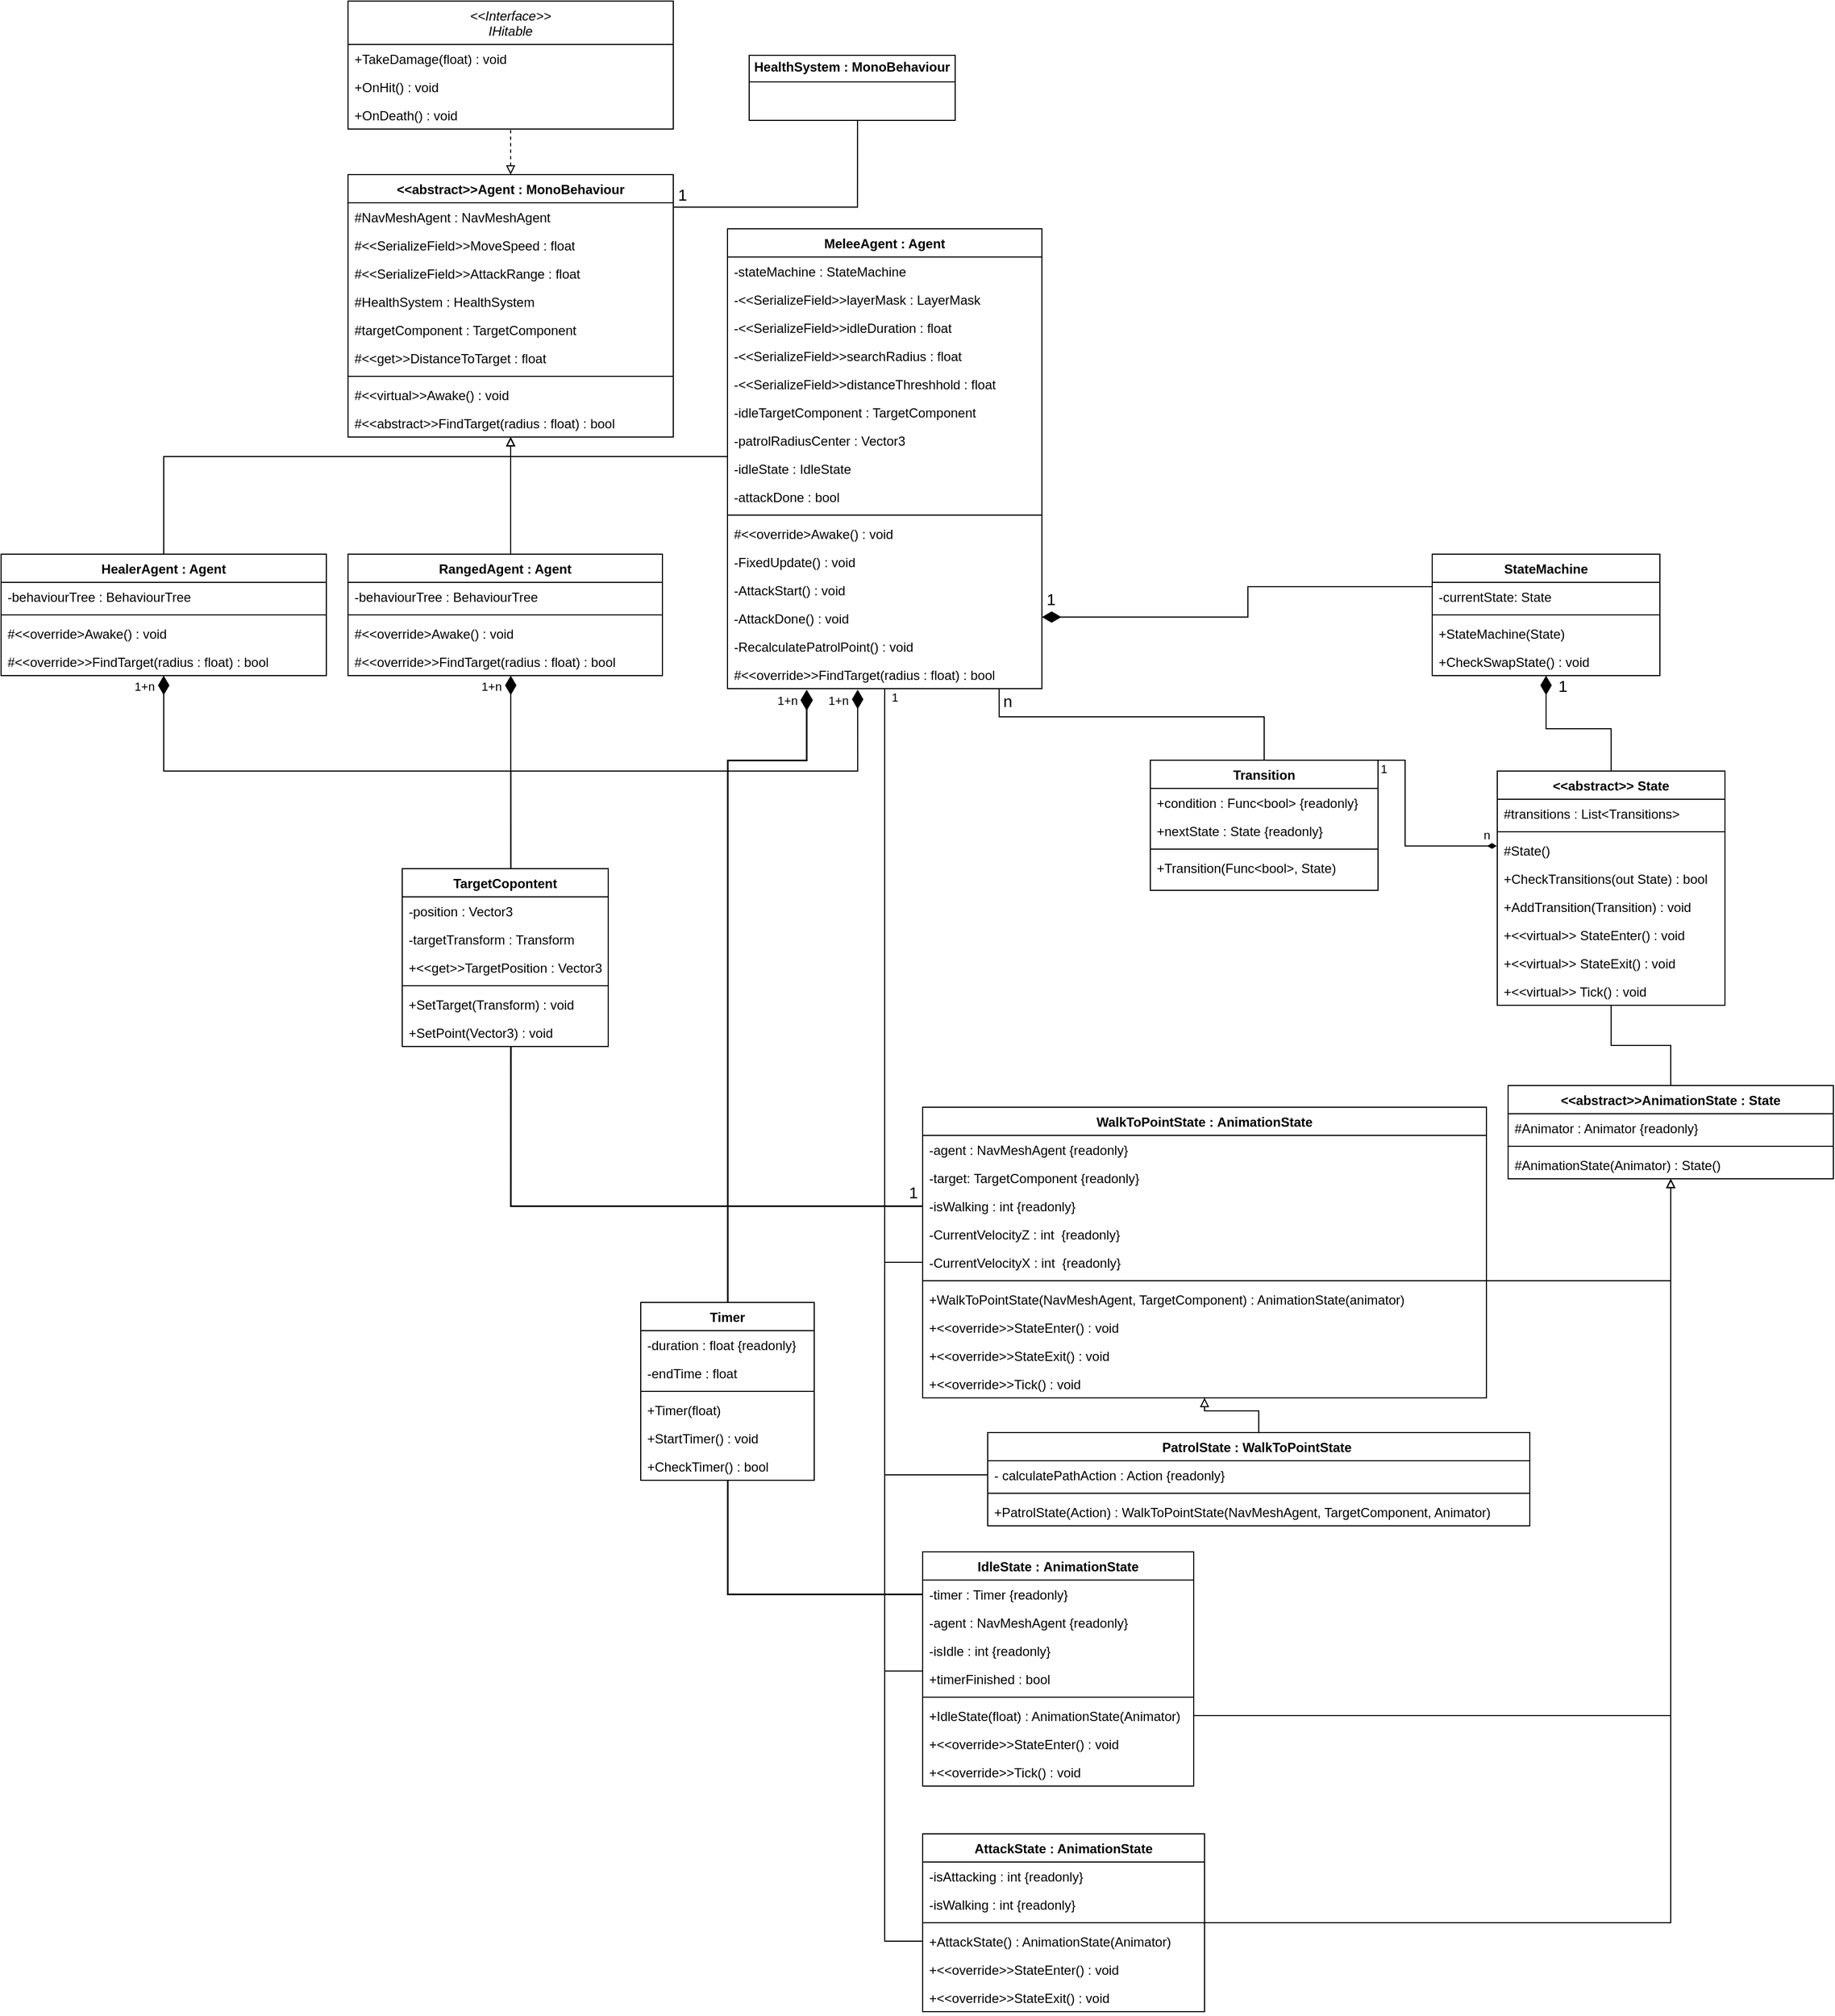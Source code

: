 <mxfile version="24.2.3" type="github" pages="2">
  <diagram id="C5RBs43oDa-KdzZeNtuy" name="Page-1">
    <mxGraphModel dx="6283" dy="3893" grid="1" gridSize="10" guides="0" tooltips="1" connect="1" arrows="1" fold="1" page="1" pageScale="1" pageWidth="1200" pageHeight="1920" math="0" shadow="0">
      <root>
        <mxCell id="WIyWlLk6GJQsqaUBKTNV-0" />
        <mxCell id="WIyWlLk6GJQsqaUBKTNV-1" parent="WIyWlLk6GJQsqaUBKTNV-0" />
        <mxCell id="aD3f-Jcy7RtxIdjqAQ22-7" style="edgeStyle=orthogonalEdgeStyle;rounded=0;orthogonalLoop=1;jettySize=auto;html=1;endArrow=none;endFill=0;startArrow=diamondThin;startFill=1;startSize=15;" parent="WIyWlLk6GJQsqaUBKTNV-1" source="zkfFHV4jXpPFQw0GAbJ--0" target="nv7v8cnY7DXO3_KCMY_F-9" edge="1">
          <mxGeometry relative="1" as="geometry">
            <mxPoint x="340" y="120" as="targetPoint" />
            <mxPoint x="290" y="120" as="sourcePoint" />
            <Array as="points">
              <mxPoint x="480" y="68" />
              <mxPoint x="480" y="40" />
            </Array>
          </mxGeometry>
        </mxCell>
        <mxCell id="U1IpD2basjYQojQ-zkfO-4" value="1" style="edgeLabel;html=1;align=center;verticalAlign=middle;resizable=0;points=[];fontSize=15;" parent="aD3f-Jcy7RtxIdjqAQ22-7" vertex="1" connectable="0">
          <mxGeometry x="-1" y="2" relative="1" as="geometry">
            <mxPoint x="8" y="-15" as="offset" />
          </mxGeometry>
        </mxCell>
        <mxCell id="nglCQ7pN1wSVCAlXo6dj-22" style="edgeStyle=orthogonalEdgeStyle;rounded=0;orthogonalLoop=1;jettySize=auto;html=1;exitX=0;exitY=0.684;exitDx=0;exitDy=0;endArrow=block;endFill=0;exitPerimeter=0;" parent="WIyWlLk6GJQsqaUBKTNV-1" source="Z0lmrBtWY95Ja28gpnp1-11" target="nglCQ7pN1wSVCAlXo6dj-0" edge="1">
          <mxGeometry relative="1" as="geometry">
            <Array as="points">
              <mxPoint y="-60" />
              <mxPoint y="-80" />
              <mxPoint x="-200" y="-80" />
            </Array>
          </mxGeometry>
        </mxCell>
        <mxCell id="zkfFHV4jXpPFQw0GAbJ--0" value="MeleeAgent : Agent" style="swimlane;fontStyle=1;align=center;verticalAlign=top;childLayout=stackLayout;horizontal=1;startSize=26;horizontalStack=0;resizeParent=1;resizeLast=0;collapsible=1;marginBottom=0;rounded=0;shadow=0;strokeWidth=1;" parent="WIyWlLk6GJQsqaUBKTNV-1" vertex="1">
          <mxGeometry y="-290" width="290" height="424" as="geometry">
            <mxRectangle x="230" y="140" width="160" height="26" as="alternateBounds" />
          </mxGeometry>
        </mxCell>
        <mxCell id="zkfFHV4jXpPFQw0GAbJ--1" value="-stateMachine : StateMachine" style="text;align=left;verticalAlign=top;spacingLeft=4;spacingRight=4;overflow=hidden;rotatable=0;points=[[0,0.5],[1,0.5]];portConstraint=eastwest;" parent="zkfFHV4jXpPFQw0GAbJ--0" vertex="1">
          <mxGeometry y="26" width="290" height="26" as="geometry" />
        </mxCell>
        <mxCell id="Z0lmrBtWY95Ja28gpnp1-11" value="-&lt;&lt;SerializeField&gt;&gt;layerMask : LayerMask" style="text;align=left;verticalAlign=top;spacingLeft=4;spacingRight=4;overflow=hidden;rotatable=0;points=[[0,0.5],[1,0.5]];portConstraint=eastwest;" parent="zkfFHV4jXpPFQw0GAbJ--0" vertex="1">
          <mxGeometry y="52" width="290" height="26" as="geometry" />
        </mxCell>
        <mxCell id="Z0lmrBtWY95Ja28gpnp1-28" value="-&lt;&lt;SerializeField&gt;&gt;idleDuration : float" style="text;align=left;verticalAlign=top;spacingLeft=4;spacingRight=4;overflow=hidden;rotatable=0;points=[[0,0.5],[1,0.5]];portConstraint=eastwest;" parent="zkfFHV4jXpPFQw0GAbJ--0" vertex="1">
          <mxGeometry y="78" width="290" height="26" as="geometry" />
        </mxCell>
        <mxCell id="Z0lmrBtWY95Ja28gpnp1-29" value="-&lt;&lt;SerializeField&gt;&gt;searchRadius : float" style="text;align=left;verticalAlign=top;spacingLeft=4;spacingRight=4;overflow=hidden;rotatable=0;points=[[0,0.5],[1,0.5]];portConstraint=eastwest;" parent="zkfFHV4jXpPFQw0GAbJ--0" vertex="1">
          <mxGeometry y="104" width="290" height="26" as="geometry" />
        </mxCell>
        <mxCell id="Z0lmrBtWY95Ja28gpnp1-30" value="-&lt;&lt;SerializeField&gt;&gt;distanceThreshhold : float" style="text;align=left;verticalAlign=top;spacingLeft=4;spacingRight=4;overflow=hidden;rotatable=0;points=[[0,0.5],[1,0.5]];portConstraint=eastwest;" parent="zkfFHV4jXpPFQw0GAbJ--0" vertex="1">
          <mxGeometry y="130" width="290" height="26" as="geometry" />
        </mxCell>
        <mxCell id="Z0lmrBtWY95Ja28gpnp1-31" value="-idleTargetComponent : TargetComponent" style="text;align=left;verticalAlign=top;spacingLeft=4;spacingRight=4;overflow=hidden;rotatable=0;points=[[0,0.5],[1,0.5]];portConstraint=eastwest;" parent="zkfFHV4jXpPFQw0GAbJ--0" vertex="1">
          <mxGeometry y="156" width="290" height="26" as="geometry" />
        </mxCell>
        <mxCell id="Z0lmrBtWY95Ja28gpnp1-35" value="-patrolRadiusCenter : Vector3" style="text;align=left;verticalAlign=top;spacingLeft=4;spacingRight=4;overflow=hidden;rotatable=0;points=[[0,0.5],[1,0.5]];portConstraint=eastwest;" parent="zkfFHV4jXpPFQw0GAbJ--0" vertex="1">
          <mxGeometry y="182" width="290" height="26" as="geometry" />
        </mxCell>
        <mxCell id="Z0lmrBtWY95Ja28gpnp1-32" value="-idleState : IdleState" style="text;align=left;verticalAlign=top;spacingLeft=4;spacingRight=4;overflow=hidden;rotatable=0;points=[[0,0.5],[1,0.5]];portConstraint=eastwest;" parent="zkfFHV4jXpPFQw0GAbJ--0" vertex="1">
          <mxGeometry y="208" width="290" height="26" as="geometry" />
        </mxCell>
        <mxCell id="Z0lmrBtWY95Ja28gpnp1-33" value="-attackDone : bool" style="text;align=left;verticalAlign=top;spacingLeft=4;spacingRight=4;overflow=hidden;rotatable=0;points=[[0,0.5],[1,0.5]];portConstraint=eastwest;" parent="zkfFHV4jXpPFQw0GAbJ--0" vertex="1">
          <mxGeometry y="234" width="290" height="26" as="geometry" />
        </mxCell>
        <mxCell id="zkfFHV4jXpPFQw0GAbJ--4" value="" style="line;html=1;strokeWidth=1;align=left;verticalAlign=middle;spacingTop=-1;spacingLeft=3;spacingRight=3;rotatable=0;labelPosition=right;points=[];portConstraint=eastwest;" parent="zkfFHV4jXpPFQw0GAbJ--0" vertex="1">
          <mxGeometry y="260" width="290" height="8" as="geometry" />
        </mxCell>
        <mxCell id="zkfFHV4jXpPFQw0GAbJ--5" value="#&lt;&lt;override&gt;Awake() : void" style="text;align=left;verticalAlign=top;spacingLeft=4;spacingRight=4;overflow=hidden;rotatable=0;points=[[0,0.5],[1,0.5]];portConstraint=eastwest;" parent="zkfFHV4jXpPFQw0GAbJ--0" vertex="1">
          <mxGeometry y="268" width="290" height="26" as="geometry" />
        </mxCell>
        <mxCell id="Z0lmrBtWY95Ja28gpnp1-36" value="-FixedUpdate() : void" style="text;align=left;verticalAlign=top;spacingLeft=4;spacingRight=4;overflow=hidden;rotatable=0;points=[[0,0.5],[1,0.5]];portConstraint=eastwest;" parent="zkfFHV4jXpPFQw0GAbJ--0" vertex="1">
          <mxGeometry y="294" width="290" height="26" as="geometry" />
        </mxCell>
        <mxCell id="Z0lmrBtWY95Ja28gpnp1-41" value="-AttackStart() : void" style="text;align=left;verticalAlign=top;spacingLeft=4;spacingRight=4;overflow=hidden;rotatable=0;points=[[0,0.5],[1,0.5]];portConstraint=eastwest;" parent="zkfFHV4jXpPFQw0GAbJ--0" vertex="1">
          <mxGeometry y="320" width="290" height="26" as="geometry" />
        </mxCell>
        <mxCell id="Z0lmrBtWY95Ja28gpnp1-40" value="-AttackDone() : void" style="text;align=left;verticalAlign=top;spacingLeft=4;spacingRight=4;overflow=hidden;rotatable=0;points=[[0,0.5],[1,0.5]];portConstraint=eastwest;" parent="zkfFHV4jXpPFQw0GAbJ--0" vertex="1">
          <mxGeometry y="346" width="290" height="26" as="geometry" />
        </mxCell>
        <mxCell id="Z0lmrBtWY95Ja28gpnp1-37" value="-RecalculatePatrolPoint() : void" style="text;align=left;verticalAlign=top;spacingLeft=4;spacingRight=4;overflow=hidden;rotatable=0;points=[[0,0.5],[1,0.5]];portConstraint=eastwest;" parent="zkfFHV4jXpPFQw0GAbJ--0" vertex="1">
          <mxGeometry y="372" width="290" height="26" as="geometry" />
        </mxCell>
        <mxCell id="aD3f-Jcy7RtxIdjqAQ22-1" value="#&lt;&lt;override&gt;&gt;FindTarget(radius : float) : bool" style="text;align=left;verticalAlign=top;spacingLeft=4;spacingRight=4;overflow=hidden;rotatable=0;points=[[0,0.5],[1,0.5]];portConstraint=eastwest;" parent="zkfFHV4jXpPFQw0GAbJ--0" vertex="1">
          <mxGeometry y="398" width="290" height="26" as="geometry" />
        </mxCell>
        <mxCell id="nglCQ7pN1wSVCAlXo6dj-23" style="edgeStyle=orthogonalEdgeStyle;rounded=0;orthogonalLoop=1;jettySize=auto;html=1;exitX=1;exitY=0;exitDx=0;exitDy=0;entryX=-0.002;entryY=0.349;entryDx=0;entryDy=0;endArrow=diamondThin;endFill=1;entryPerimeter=0;" parent="WIyWlLk6GJQsqaUBKTNV-1" source="nv7v8cnY7DXO3_KCMY_F-3" target="nv7v8cnY7DXO3_KCMY_F-23" edge="1">
          <mxGeometry relative="1" as="geometry">
            <Array as="points">
              <mxPoint x="625" y="200" />
              <mxPoint x="625" y="279" />
            </Array>
          </mxGeometry>
        </mxCell>
        <mxCell id="nglCQ7pN1wSVCAlXo6dj-24" value="1" style="edgeLabel;html=1;align=center;verticalAlign=middle;resizable=0;points=[];" parent="nglCQ7pN1wSVCAlXo6dj-23" vertex="1" connectable="0">
          <mxGeometry x="-1" relative="1" as="geometry">
            <mxPoint x="5" y="8" as="offset" />
          </mxGeometry>
        </mxCell>
        <mxCell id="nglCQ7pN1wSVCAlXo6dj-25" value="n" style="edgeLabel;html=1;align=center;verticalAlign=middle;resizable=0;points=[];" parent="nglCQ7pN1wSVCAlXo6dj-23" vertex="1" connectable="0">
          <mxGeometry x="1" relative="1" as="geometry">
            <mxPoint x="-10" y="-10" as="offset" />
          </mxGeometry>
        </mxCell>
        <mxCell id="nv7v8cnY7DXO3_KCMY_F-3" value="Transition" style="swimlane;fontStyle=1;align=center;verticalAlign=top;childLayout=stackLayout;horizontal=1;startSize=26;horizontalStack=0;resizeParent=1;resizeLast=0;collapsible=1;marginBottom=0;rounded=0;shadow=0;strokeWidth=1;" parent="WIyWlLk6GJQsqaUBKTNV-1" vertex="1">
          <mxGeometry x="390" y="200" width="210" height="120" as="geometry">
            <mxRectangle x="230" y="140" width="160" height="26" as="alternateBounds" />
          </mxGeometry>
        </mxCell>
        <mxCell id="nv7v8cnY7DXO3_KCMY_F-4" value="+condition : Func&lt;bool&gt; {readonly}" style="text;align=left;verticalAlign=top;spacingLeft=4;spacingRight=4;overflow=hidden;rotatable=0;points=[[0,0.5],[1,0.5]];portConstraint=eastwest;" parent="nv7v8cnY7DXO3_KCMY_F-3" vertex="1">
          <mxGeometry y="26" width="210" height="26" as="geometry" />
        </mxCell>
        <mxCell id="nv7v8cnY7DXO3_KCMY_F-5" value="+nextState : State {readonly}" style="text;align=left;verticalAlign=top;spacingLeft=4;spacingRight=4;overflow=hidden;rotatable=0;points=[[0,0.5],[1,0.5]];portConstraint=eastwest;" parent="nv7v8cnY7DXO3_KCMY_F-3" vertex="1">
          <mxGeometry y="52" width="210" height="26" as="geometry" />
        </mxCell>
        <mxCell id="nv7v8cnY7DXO3_KCMY_F-7" value="" style="line;html=1;strokeWidth=1;align=left;verticalAlign=middle;spacingTop=-1;spacingLeft=3;spacingRight=3;rotatable=0;labelPosition=right;points=[];portConstraint=eastwest;" parent="nv7v8cnY7DXO3_KCMY_F-3" vertex="1">
          <mxGeometry y="78" width="210" height="8" as="geometry" />
        </mxCell>
        <mxCell id="aD3f-Jcy7RtxIdjqAQ22-0" value="+Transition(Func&lt;bool&gt;, State) " style="text;align=left;verticalAlign=top;spacingLeft=4;spacingRight=4;overflow=hidden;rotatable=0;points=[[0,0.5],[1,0.5]];portConstraint=eastwest;" parent="nv7v8cnY7DXO3_KCMY_F-3" vertex="1">
          <mxGeometry y="86" width="210" height="26" as="geometry" />
        </mxCell>
        <mxCell id="nv7v8cnY7DXO3_KCMY_F-27" style="edgeStyle=orthogonalEdgeStyle;rounded=0;orthogonalLoop=1;jettySize=auto;html=1;exitX=0.5;exitY=1;exitDx=0;exitDy=0;entryX=0.5;entryY=0;entryDx=0;entryDy=0;endArrow=none;endFill=0;startArrow=diamondThin;startFill=1;startSize=15;" parent="WIyWlLk6GJQsqaUBKTNV-1" source="nv7v8cnY7DXO3_KCMY_F-9" target="nv7v8cnY7DXO3_KCMY_F-18" edge="1">
          <mxGeometry relative="1" as="geometry" />
        </mxCell>
        <mxCell id="U1IpD2basjYQojQ-zkfO-5" value="1" style="edgeLabel;html=1;align=center;verticalAlign=middle;resizable=0;points=[];fontSize=15;" parent="nv7v8cnY7DXO3_KCMY_F-27" vertex="1" connectable="0">
          <mxGeometry x="-1" y="-1" relative="1" as="geometry">
            <mxPoint x="16" y="9" as="offset" />
          </mxGeometry>
        </mxCell>
        <mxCell id="nv7v8cnY7DXO3_KCMY_F-9" value="StateMachine" style="swimlane;fontStyle=1;align=center;verticalAlign=top;childLayout=stackLayout;horizontal=1;startSize=26;horizontalStack=0;resizeParent=1;resizeLast=0;collapsible=1;marginBottom=0;rounded=0;shadow=0;strokeWidth=1;" parent="WIyWlLk6GJQsqaUBKTNV-1" vertex="1">
          <mxGeometry x="650" y="10" width="210" height="112" as="geometry">
            <mxRectangle x="460" y="60" width="160" height="26" as="alternateBounds" />
          </mxGeometry>
        </mxCell>
        <mxCell id="nv7v8cnY7DXO3_KCMY_F-10" value="-currentState: State" style="text;align=left;verticalAlign=top;spacingLeft=4;spacingRight=4;overflow=hidden;rotatable=0;points=[[0,0.5],[1,0.5]];portConstraint=eastwest;" parent="nv7v8cnY7DXO3_KCMY_F-9" vertex="1">
          <mxGeometry y="26" width="210" height="26" as="geometry" />
        </mxCell>
        <mxCell id="nv7v8cnY7DXO3_KCMY_F-13" value="" style="line;html=1;strokeWidth=1;align=left;verticalAlign=middle;spacingTop=-1;spacingLeft=3;spacingRight=3;rotatable=0;labelPosition=right;points=[];portConstraint=eastwest;" parent="nv7v8cnY7DXO3_KCMY_F-9" vertex="1">
          <mxGeometry y="52" width="210" height="8" as="geometry" />
        </mxCell>
        <mxCell id="nv7v8cnY7DXO3_KCMY_F-14" value="+StateMachine(State)" style="text;align=left;verticalAlign=top;spacingLeft=4;spacingRight=4;overflow=hidden;rotatable=0;points=[[0,0.5],[1,0.5]];portConstraint=eastwest;" parent="nv7v8cnY7DXO3_KCMY_F-9" vertex="1">
          <mxGeometry y="60" width="210" height="26" as="geometry" />
        </mxCell>
        <mxCell id="aD3f-Jcy7RtxIdjqAQ22-2" value="+CheckSwapState() : void" style="text;align=left;verticalAlign=top;spacingLeft=4;spacingRight=4;overflow=hidden;rotatable=0;points=[[0,0.5],[1,0.5]];portConstraint=eastwest;" parent="nv7v8cnY7DXO3_KCMY_F-9" vertex="1">
          <mxGeometry y="86" width="210" height="26" as="geometry" />
        </mxCell>
        <mxCell id="nv7v8cnY7DXO3_KCMY_F-18" value="&lt;&lt;abstract&gt;&gt; State" style="swimlane;fontStyle=1;align=center;verticalAlign=top;childLayout=stackLayout;horizontal=1;startSize=26;horizontalStack=0;resizeParent=1;resizeLast=0;collapsible=1;marginBottom=0;rounded=0;shadow=0;strokeWidth=1;" parent="WIyWlLk6GJQsqaUBKTNV-1" vertex="1">
          <mxGeometry x="710" y="210" width="210" height="216" as="geometry">
            <mxRectangle x="230" y="140" width="160" height="26" as="alternateBounds" />
          </mxGeometry>
        </mxCell>
        <mxCell id="nv7v8cnY7DXO3_KCMY_F-19" value="#transitions : List&lt;Transitions&gt;" style="text;align=left;verticalAlign=top;spacingLeft=4;spacingRight=4;overflow=hidden;rotatable=0;points=[[0,0.5],[1,0.5]];portConstraint=eastwest;" parent="nv7v8cnY7DXO3_KCMY_F-18" vertex="1">
          <mxGeometry y="26" width="210" height="26" as="geometry" />
        </mxCell>
        <mxCell id="nv7v8cnY7DXO3_KCMY_F-22" value="" style="line;html=1;strokeWidth=1;align=left;verticalAlign=middle;spacingTop=-1;spacingLeft=3;spacingRight=3;rotatable=0;labelPosition=right;points=[];portConstraint=eastwest;" parent="nv7v8cnY7DXO3_KCMY_F-18" vertex="1">
          <mxGeometry y="52" width="210" height="8" as="geometry" />
        </mxCell>
        <mxCell id="nv7v8cnY7DXO3_KCMY_F-23" value="#State()" style="text;align=left;verticalAlign=top;spacingLeft=4;spacingRight=4;overflow=hidden;rotatable=0;points=[[0,0.5],[1,0.5]];portConstraint=eastwest;" parent="nv7v8cnY7DXO3_KCMY_F-18" vertex="1">
          <mxGeometry y="60" width="210" height="26" as="geometry" />
        </mxCell>
        <mxCell id="aD3f-Jcy7RtxIdjqAQ22-3" value="+CheckTransitions(out State) : bool" style="text;align=left;verticalAlign=top;spacingLeft=4;spacingRight=4;overflow=hidden;rotatable=0;points=[[0,0.5],[1,0.5]];portConstraint=eastwest;" parent="nv7v8cnY7DXO3_KCMY_F-18" vertex="1">
          <mxGeometry y="86" width="210" height="26" as="geometry" />
        </mxCell>
        <mxCell id="nv7v8cnY7DXO3_KCMY_F-24" value="+AddTransition(Transition) : void" style="text;align=left;verticalAlign=top;spacingLeft=4;spacingRight=4;overflow=hidden;rotatable=0;points=[[0,0.5],[1,0.5]];portConstraint=eastwest;" parent="nv7v8cnY7DXO3_KCMY_F-18" vertex="1">
          <mxGeometry y="112" width="210" height="26" as="geometry" />
        </mxCell>
        <mxCell id="nv7v8cnY7DXO3_KCMY_F-49" value="+&lt;&lt;virtual&gt;&gt; StateEnter() : void" style="text;align=left;verticalAlign=top;spacingLeft=4;spacingRight=4;overflow=hidden;rotatable=0;points=[[0,0.5],[1,0.5]];portConstraint=eastwest;" parent="nv7v8cnY7DXO3_KCMY_F-18" vertex="1">
          <mxGeometry y="138" width="210" height="26" as="geometry" />
        </mxCell>
        <mxCell id="nv7v8cnY7DXO3_KCMY_F-50" value="+&lt;&lt;virtual&gt;&gt; StateExit() : void" style="text;align=left;verticalAlign=top;spacingLeft=4;spacingRight=4;overflow=hidden;rotatable=0;points=[[0,0.5],[1,0.5]];portConstraint=eastwest;" parent="nv7v8cnY7DXO3_KCMY_F-18" vertex="1">
          <mxGeometry y="164" width="210" height="26" as="geometry" />
        </mxCell>
        <mxCell id="nv7v8cnY7DXO3_KCMY_F-51" value="+&lt;&lt;virtual&gt;&gt; Tick() : void" style="text;align=left;verticalAlign=top;spacingLeft=4;spacingRight=4;overflow=hidden;rotatable=0;points=[[0,0.5],[1,0.5]];portConstraint=eastwest;" parent="nv7v8cnY7DXO3_KCMY_F-18" vertex="1">
          <mxGeometry y="190" width="210" height="26" as="geometry" />
        </mxCell>
        <mxCell id="nv7v8cnY7DXO3_KCMY_F-29" value="WalkToPointState : AnimationState" style="swimlane;fontStyle=1;align=center;verticalAlign=top;childLayout=stackLayout;horizontal=1;startSize=26;horizontalStack=0;resizeParent=1;resizeLast=0;collapsible=1;marginBottom=0;rounded=0;shadow=0;strokeWidth=1;" parent="WIyWlLk6GJQsqaUBKTNV-1" vertex="1">
          <mxGeometry x="180" y="520" width="520" height="268" as="geometry">
            <mxRectangle x="230" y="140" width="160" height="26" as="alternateBounds" />
          </mxGeometry>
        </mxCell>
        <mxCell id="nv7v8cnY7DXO3_KCMY_F-30" value="-agent : NavMeshAgent {readonly}" style="text;align=left;verticalAlign=top;spacingLeft=4;spacingRight=4;overflow=hidden;rotatable=0;points=[[0,0.5],[1,0.5]];portConstraint=eastwest;" parent="nv7v8cnY7DXO3_KCMY_F-29" vertex="1">
          <mxGeometry y="26" width="520" height="26" as="geometry" />
        </mxCell>
        <mxCell id="mWklmeaWnPSMZp8EuViF-121" value="-target: TargetComponent {readonly}" style="text;align=left;verticalAlign=top;spacingLeft=4;spacingRight=4;overflow=hidden;rotatable=0;points=[[0,0.5],[1,0.5]];portConstraint=eastwest;" parent="nv7v8cnY7DXO3_KCMY_F-29" vertex="1">
          <mxGeometry y="52" width="520" height="26" as="geometry" />
        </mxCell>
        <mxCell id="mWklmeaWnPSMZp8EuViF-136" value="-isWalking : int {readonly}" style="text;align=left;verticalAlign=top;spacingLeft=4;spacingRight=4;overflow=hidden;rotatable=0;points=[[0,0.5],[1,0.5]];portConstraint=eastwest;" parent="nv7v8cnY7DXO3_KCMY_F-29" vertex="1">
          <mxGeometry y="78" width="520" height="26" as="geometry" />
        </mxCell>
        <mxCell id="mWklmeaWnPSMZp8EuViF-139" value="-CurrentVelocityZ : int  {readonly}" style="text;align=left;verticalAlign=top;spacingLeft=4;spacingRight=4;overflow=hidden;rotatable=0;points=[[0,0.5],[1,0.5]];portConstraint=eastwest;" parent="nv7v8cnY7DXO3_KCMY_F-29" vertex="1">
          <mxGeometry y="104" width="520" height="26" as="geometry" />
        </mxCell>
        <mxCell id="mWklmeaWnPSMZp8EuViF-140" value="-CurrentVelocityX : int  {readonly}" style="text;align=left;verticalAlign=top;spacingLeft=4;spacingRight=4;overflow=hidden;rotatable=0;points=[[0,0.5],[1,0.5]];portConstraint=eastwest;" parent="nv7v8cnY7DXO3_KCMY_F-29" vertex="1">
          <mxGeometry y="130" width="520" height="26" as="geometry" />
        </mxCell>
        <mxCell id="nv7v8cnY7DXO3_KCMY_F-31" value="" style="line;html=1;strokeWidth=1;align=left;verticalAlign=middle;spacingTop=-1;spacingLeft=3;spacingRight=3;rotatable=0;labelPosition=right;points=[];portConstraint=eastwest;" parent="nv7v8cnY7DXO3_KCMY_F-29" vertex="1">
          <mxGeometry y="156" width="520" height="8" as="geometry" />
        </mxCell>
        <mxCell id="nv7v8cnY7DXO3_KCMY_F-32" value="+WalkToPointState(NavMeshAgent, TargetComponent) : AnimationState(animator)" style="text;align=left;verticalAlign=top;spacingLeft=4;spacingRight=4;overflow=hidden;rotatable=0;points=[[0,0.5],[1,0.5]];portConstraint=eastwest;" parent="nv7v8cnY7DXO3_KCMY_F-29" vertex="1">
          <mxGeometry y="164" width="520" height="26" as="geometry" />
        </mxCell>
        <mxCell id="aD3f-Jcy7RtxIdjqAQ22-4" value="+&lt;&lt;override&gt;&gt;StateEnter() : void" style="text;align=left;verticalAlign=top;spacingLeft=4;spacingRight=4;overflow=hidden;rotatable=0;points=[[0,0.5],[1,0.5]];portConstraint=eastwest;" parent="nv7v8cnY7DXO3_KCMY_F-29" vertex="1">
          <mxGeometry y="190" width="520" height="26" as="geometry" />
        </mxCell>
        <mxCell id="nv7v8cnY7DXO3_KCMY_F-33" value="+&lt;&lt;override&gt;&gt;StateExit() : void" style="text;align=left;verticalAlign=top;spacingLeft=4;spacingRight=4;overflow=hidden;rotatable=0;points=[[0,0.5],[1,0.5]];portConstraint=eastwest;" parent="nv7v8cnY7DXO3_KCMY_F-29" vertex="1">
          <mxGeometry y="216" width="520" height="26" as="geometry" />
        </mxCell>
        <mxCell id="nv7v8cnY7DXO3_KCMY_F-46" value="+&lt;&lt;override&gt;&gt;Tick() : void" style="text;align=left;verticalAlign=top;spacingLeft=4;spacingRight=4;overflow=hidden;rotatable=0;points=[[0,0.5],[1,0.5]];portConstraint=eastwest;" parent="nv7v8cnY7DXO3_KCMY_F-29" vertex="1">
          <mxGeometry y="242" width="520" height="26" as="geometry" />
        </mxCell>
        <mxCell id="Z0lmrBtWY95Ja28gpnp1-25" style="edgeStyle=orthogonalEdgeStyle;rounded=0;orthogonalLoop=1;jettySize=auto;html=1;exitX=0;exitY=0.226;exitDx=0;exitDy=0;exitPerimeter=0;endArrow=none;endFill=0;" parent="WIyWlLk6GJQsqaUBKTNV-1" source="mWklmeaWnPSMZp8EuViF-134" target="zkfFHV4jXpPFQw0GAbJ--0" edge="1">
          <mxGeometry relative="1" as="geometry" />
        </mxCell>
        <mxCell id="nv7v8cnY7DXO3_KCMY_F-39" value="IdleState : AnimationState" style="swimlane;fontStyle=1;align=center;verticalAlign=top;childLayout=stackLayout;horizontal=1;startSize=26;horizontalStack=0;resizeParent=1;resizeLast=0;collapsible=1;marginBottom=0;rounded=0;shadow=0;strokeWidth=1;" parent="WIyWlLk6GJQsqaUBKTNV-1" vertex="1">
          <mxGeometry x="180" y="930" width="250" height="216" as="geometry">
            <mxRectangle x="230" y="140" width="160" height="26" as="alternateBounds" />
          </mxGeometry>
        </mxCell>
        <mxCell id="nv7v8cnY7DXO3_KCMY_F-40" value="-timer : Timer {readonly}" style="text;align=left;verticalAlign=top;spacingLeft=4;spacingRight=4;overflow=hidden;rotatable=0;points=[[0,0.5],[1,0.5]];portConstraint=eastwest;" parent="nv7v8cnY7DXO3_KCMY_F-39" vertex="1">
          <mxGeometry y="26" width="250" height="26" as="geometry" />
        </mxCell>
        <mxCell id="mWklmeaWnPSMZp8EuViF-133" value="-agent : NavMeshAgent {readonly}" style="text;align=left;verticalAlign=top;spacingLeft=4;spacingRight=4;overflow=hidden;rotatable=0;points=[[0,0.5],[1,0.5]];portConstraint=eastwest;" parent="nv7v8cnY7DXO3_KCMY_F-39" vertex="1">
          <mxGeometry y="52" width="250" height="26" as="geometry" />
        </mxCell>
        <mxCell id="mWklmeaWnPSMZp8EuViF-135" value="-isIdle : int {readonly}" style="text;align=left;verticalAlign=top;spacingLeft=4;spacingRight=4;overflow=hidden;rotatable=0;points=[[0,0.5],[1,0.5]];portConstraint=eastwest;" parent="nv7v8cnY7DXO3_KCMY_F-39" vertex="1">
          <mxGeometry y="78" width="250" height="26" as="geometry" />
        </mxCell>
        <mxCell id="mWklmeaWnPSMZp8EuViF-134" value="+timerFinished : bool" style="text;align=left;verticalAlign=top;spacingLeft=4;spacingRight=4;overflow=hidden;rotatable=0;points=[[0,0.5],[1,0.5]];portConstraint=eastwest;" parent="nv7v8cnY7DXO3_KCMY_F-39" vertex="1">
          <mxGeometry y="104" width="250" height="26" as="geometry" />
        </mxCell>
        <mxCell id="nv7v8cnY7DXO3_KCMY_F-41" value="" style="line;html=1;strokeWidth=1;align=left;verticalAlign=middle;spacingTop=-1;spacingLeft=3;spacingRight=3;rotatable=0;labelPosition=right;points=[];portConstraint=eastwest;" parent="nv7v8cnY7DXO3_KCMY_F-39" vertex="1">
          <mxGeometry y="130" width="250" height="8" as="geometry" />
        </mxCell>
        <mxCell id="nv7v8cnY7DXO3_KCMY_F-42" value="+IdleState(float) : AnimationState(Animator)" style="text;align=left;verticalAlign=top;spacingLeft=4;spacingRight=4;overflow=hidden;rotatable=0;points=[[0,0.5],[1,0.5]];portConstraint=eastwest;" parent="nv7v8cnY7DXO3_KCMY_F-39" vertex="1">
          <mxGeometry y="138" width="250" height="26" as="geometry" />
        </mxCell>
        <mxCell id="aD3f-Jcy7RtxIdjqAQ22-5" value="+&lt;&lt;override&gt;&gt;StateEnter() : void" style="text;align=left;verticalAlign=top;spacingLeft=4;spacingRight=4;overflow=hidden;rotatable=0;points=[[0,0.5],[1,0.5]];portConstraint=eastwest;" parent="nv7v8cnY7DXO3_KCMY_F-39" vertex="1">
          <mxGeometry y="164" width="250" height="26" as="geometry" />
        </mxCell>
        <mxCell id="nv7v8cnY7DXO3_KCMY_F-43" value="+&lt;&lt;override&gt;&gt;Tick() : void" style="text;align=left;verticalAlign=top;spacingLeft=4;spacingRight=4;overflow=hidden;rotatable=0;points=[[0,0.5],[1,0.5]];portConstraint=eastwest;" parent="nv7v8cnY7DXO3_KCMY_F-39" vertex="1">
          <mxGeometry y="190" width="250" height="26" as="geometry" />
        </mxCell>
        <mxCell id="U1IpD2basjYQojQ-zkfO-0" style="edgeStyle=orthogonalEdgeStyle;rounded=0;orthogonalLoop=1;jettySize=auto;html=1;exitX=0.864;exitY=1.013;exitDx=0;exitDy=0;entryX=0.5;entryY=0;entryDx=0;entryDy=0;endArrow=none;endFill=0;exitPerimeter=0;" parent="WIyWlLk6GJQsqaUBKTNV-1" source="aD3f-Jcy7RtxIdjqAQ22-1" target="nv7v8cnY7DXO3_KCMY_F-3" edge="1">
          <mxGeometry relative="1" as="geometry">
            <Array as="points">
              <mxPoint x="251" y="160" />
              <mxPoint x="495" y="160" />
            </Array>
          </mxGeometry>
        </mxCell>
        <mxCell id="U1IpD2basjYQojQ-zkfO-3" value="n" style="edgeLabel;html=1;align=center;verticalAlign=middle;resizable=0;points=[];fontSize=15;" parent="U1IpD2basjYQojQ-zkfO-0" vertex="1" connectable="0">
          <mxGeometry x="-1" relative="1" as="geometry">
            <mxPoint x="7" y="10" as="offset" />
          </mxGeometry>
        </mxCell>
        <mxCell id="mWklmeaWnPSMZp8EuViF-55" style="edgeStyle=orthogonalEdgeStyle;rounded=0;orthogonalLoop=1;jettySize=auto;html=1;exitX=0.5;exitY=0;exitDx=0;exitDy=0;entryX=0.5;entryY=1;entryDx=0;entryDy=0;endArrow=none;endFill=0;startArrow=block;startFill=0;dashed=1;" parent="WIyWlLk6GJQsqaUBKTNV-1" source="nglCQ7pN1wSVCAlXo6dj-0" target="mWklmeaWnPSMZp8EuViF-27" edge="1">
          <mxGeometry relative="1" as="geometry" />
        </mxCell>
        <mxCell id="nglCQ7pN1wSVCAlXo6dj-0" value="&amp;lt;&amp;lt;abstract&amp;gt;&amp;gt;Agent : MonoBehaviour" style="swimlane;fontStyle=1;align=center;verticalAlign=top;childLayout=stackLayout;horizontal=1;startSize=26;horizontalStack=0;resizeParent=1;resizeParentMax=0;resizeLast=0;collapsible=1;marginBottom=0;whiteSpace=wrap;html=1;" parent="WIyWlLk6GJQsqaUBKTNV-1" vertex="1">
          <mxGeometry x="-350" y="-340" width="300" height="242" as="geometry" />
        </mxCell>
        <mxCell id="nglCQ7pN1wSVCAlXo6dj-1" value="#NavMeshAgent : NavMeshAgent" style="text;strokeColor=none;fillColor=none;align=left;verticalAlign=top;spacingLeft=4;spacingRight=4;overflow=hidden;rotatable=0;points=[[0,0.5],[1,0.5]];portConstraint=eastwest;whiteSpace=wrap;html=1;" parent="nglCQ7pN1wSVCAlXo6dj-0" vertex="1">
          <mxGeometry y="26" width="300" height="26" as="geometry" />
        </mxCell>
        <mxCell id="mWklmeaWnPSMZp8EuViF-86" value="#&amp;lt;&amp;lt;SerializeField&amp;gt;&amp;gt;MoveSpeed : float" style="text;strokeColor=none;fillColor=none;align=left;verticalAlign=top;spacingLeft=4;spacingRight=4;overflow=hidden;rotatable=0;points=[[0,0.5],[1,0.5]];portConstraint=eastwest;whiteSpace=wrap;html=1;" parent="nglCQ7pN1wSVCAlXo6dj-0" vertex="1">
          <mxGeometry y="52" width="300" height="26" as="geometry" />
        </mxCell>
        <mxCell id="mWklmeaWnPSMZp8EuViF-87" value="#&amp;lt;&amp;lt;SerializeField&amp;gt;&amp;gt;AttackRange : float" style="text;strokeColor=none;fillColor=none;align=left;verticalAlign=top;spacingLeft=4;spacingRight=4;overflow=hidden;rotatable=0;points=[[0,0.5],[1,0.5]];portConstraint=eastwest;whiteSpace=wrap;html=1;" parent="nglCQ7pN1wSVCAlXo6dj-0" vertex="1">
          <mxGeometry y="78" width="300" height="26" as="geometry" />
        </mxCell>
        <mxCell id="mWklmeaWnPSMZp8EuViF-144" value="#HealthSystem : HealthSystem" style="text;strokeColor=none;fillColor=none;align=left;verticalAlign=top;spacingLeft=4;spacingRight=4;overflow=hidden;rotatable=0;points=[[0,0.5],[1,0.5]];portConstraint=eastwest;whiteSpace=wrap;html=1;" parent="nglCQ7pN1wSVCAlXo6dj-0" vertex="1">
          <mxGeometry y="104" width="300" height="26" as="geometry" />
        </mxCell>
        <mxCell id="mWklmeaWnPSMZp8EuViF-145" value="#targetComponent : TargetComponent" style="text;strokeColor=none;fillColor=none;align=left;verticalAlign=top;spacingLeft=4;spacingRight=4;overflow=hidden;rotatable=0;points=[[0,0.5],[1,0.5]];portConstraint=eastwest;whiteSpace=wrap;html=1;" parent="nglCQ7pN1wSVCAlXo6dj-0" vertex="1">
          <mxGeometry y="130" width="300" height="26" as="geometry" />
        </mxCell>
        <mxCell id="Z0lmrBtWY95Ja28gpnp1-34" value="#&amp;lt;&amp;lt;get&amp;gt;&amp;gt;DistanceToTarget : float" style="text;strokeColor=none;fillColor=none;align=left;verticalAlign=top;spacingLeft=4;spacingRight=4;overflow=hidden;rotatable=0;points=[[0,0.5],[1,0.5]];portConstraint=eastwest;whiteSpace=wrap;html=1;" parent="nglCQ7pN1wSVCAlXo6dj-0" vertex="1">
          <mxGeometry y="156" width="300" height="26" as="geometry" />
        </mxCell>
        <mxCell id="nglCQ7pN1wSVCAlXo6dj-2" value="" style="line;strokeWidth=1;fillColor=none;align=left;verticalAlign=middle;spacingTop=-1;spacingLeft=3;spacingRight=3;rotatable=0;labelPosition=right;points=[];portConstraint=eastwest;strokeColor=inherit;" parent="nglCQ7pN1wSVCAlXo6dj-0" vertex="1">
          <mxGeometry y="182" width="300" height="8" as="geometry" />
        </mxCell>
        <mxCell id="nglCQ7pN1wSVCAlXo6dj-3" value="#&amp;lt;&amp;lt;virtual&amp;gt;&amp;gt;Awake() : void" style="text;strokeColor=none;fillColor=none;align=left;verticalAlign=top;spacingLeft=4;spacingRight=4;overflow=hidden;rotatable=0;points=[[0,0.5],[1,0.5]];portConstraint=eastwest;whiteSpace=wrap;html=1;" parent="nglCQ7pN1wSVCAlXo6dj-0" vertex="1">
          <mxGeometry y="190" width="300" height="26" as="geometry" />
        </mxCell>
        <mxCell id="mWklmeaWnPSMZp8EuViF-148" value="#&amp;lt;&amp;lt;abstract&amp;gt;&amp;gt;FindTarget(radius : float) : bool" style="text;strokeColor=none;fillColor=none;align=left;verticalAlign=top;spacingLeft=4;spacingRight=4;overflow=hidden;rotatable=0;points=[[0,0.5],[1,0.5]];portConstraint=eastwest;whiteSpace=wrap;html=1;" parent="nglCQ7pN1wSVCAlXo6dj-0" vertex="1">
          <mxGeometry y="216" width="300" height="26" as="geometry" />
        </mxCell>
        <mxCell id="nglCQ7pN1wSVCAlXo6dj-21" style="edgeStyle=orthogonalEdgeStyle;rounded=0;orthogonalLoop=1;jettySize=auto;html=1;exitX=0.5;exitY=0;exitDx=0;exitDy=0;endArrow=block;endFill=0;" parent="WIyWlLk6GJQsqaUBKTNV-1" source="nglCQ7pN1wSVCAlXo6dj-4" target="nglCQ7pN1wSVCAlXo6dj-0" edge="1">
          <mxGeometry relative="1" as="geometry">
            <Array as="points">
              <mxPoint x="-200" y="18" />
            </Array>
          </mxGeometry>
        </mxCell>
        <mxCell id="nglCQ7pN1wSVCAlXo6dj-4" value="RangedAgent : Agent" style="swimlane;fontStyle=1;align=center;verticalAlign=top;childLayout=stackLayout;horizontal=1;startSize=26;horizontalStack=0;resizeParent=1;resizeParentMax=0;resizeLast=0;collapsible=1;marginBottom=0;whiteSpace=wrap;html=1;" parent="WIyWlLk6GJQsqaUBKTNV-1" vertex="1">
          <mxGeometry x="-350" y="10" width="290" height="112" as="geometry" />
        </mxCell>
        <mxCell id="nglCQ7pN1wSVCAlXo6dj-5" value="-behaviourTree : BehaviourTree" style="text;strokeColor=none;fillColor=none;align=left;verticalAlign=top;spacingLeft=4;spacingRight=4;overflow=hidden;rotatable=0;points=[[0,0.5],[1,0.5]];portConstraint=eastwest;whiteSpace=wrap;html=1;" parent="nglCQ7pN1wSVCAlXo6dj-4" vertex="1">
          <mxGeometry y="26" width="290" height="26" as="geometry" />
        </mxCell>
        <mxCell id="nglCQ7pN1wSVCAlXo6dj-6" value="" style="line;strokeWidth=1;fillColor=none;align=left;verticalAlign=middle;spacingTop=-1;spacingLeft=3;spacingRight=3;rotatable=0;labelPosition=right;points=[];portConstraint=eastwest;strokeColor=inherit;" parent="nglCQ7pN1wSVCAlXo6dj-4" vertex="1">
          <mxGeometry y="52" width="290" height="8" as="geometry" />
        </mxCell>
        <mxCell id="nglCQ7pN1wSVCAlXo6dj-7" value="&lt;span style=&quot;text-wrap: nowrap;&quot;&gt;#&amp;lt;&amp;lt;override&amp;gt;Awake() : void&lt;/span&gt;" style="text;strokeColor=none;fillColor=none;align=left;verticalAlign=top;spacingLeft=4;spacingRight=4;overflow=hidden;rotatable=0;points=[[0,0.5],[1,0.5]];portConstraint=eastwest;whiteSpace=wrap;html=1;" parent="nglCQ7pN1wSVCAlXo6dj-4" vertex="1">
          <mxGeometry y="60" width="290" height="26" as="geometry" />
        </mxCell>
        <mxCell id="nglCQ7pN1wSVCAlXo6dj-17" value="&lt;span style=&quot;text-wrap: nowrap;&quot;&gt;#&amp;lt;&amp;lt;override&amp;gt;&amp;gt;FindTarget(radius : float) : bool&lt;/span&gt;" style="text;strokeColor=none;fillColor=none;align=left;verticalAlign=top;spacingLeft=4;spacingRight=4;overflow=hidden;rotatable=0;points=[[0,0.5],[1,0.5]];portConstraint=eastwest;whiteSpace=wrap;html=1;" parent="nglCQ7pN1wSVCAlXo6dj-4" vertex="1">
          <mxGeometry y="86" width="290" height="26" as="geometry" />
        </mxCell>
        <mxCell id="mWklmeaWnPSMZp8EuViF-54" style="edgeStyle=orthogonalEdgeStyle;rounded=0;orthogonalLoop=1;jettySize=auto;html=1;exitX=0.5;exitY=0;exitDx=0;exitDy=0;endArrow=block;endFill=0;" parent="WIyWlLk6GJQsqaUBKTNV-1" source="nglCQ7pN1wSVCAlXo6dj-8" target="nglCQ7pN1wSVCAlXo6dj-0" edge="1">
          <mxGeometry relative="1" as="geometry">
            <Array as="points">
              <mxPoint x="-520" y="-80" />
              <mxPoint x="-200" y="-80" />
            </Array>
          </mxGeometry>
        </mxCell>
        <mxCell id="nglCQ7pN1wSVCAlXo6dj-8" value="HealerAgent : Agent" style="swimlane;fontStyle=1;align=center;verticalAlign=top;childLayout=stackLayout;horizontal=1;startSize=26;horizontalStack=0;resizeParent=1;resizeParentMax=0;resizeLast=0;collapsible=1;marginBottom=0;whiteSpace=wrap;html=1;" parent="WIyWlLk6GJQsqaUBKTNV-1" vertex="1">
          <mxGeometry x="-670" y="10" width="300" height="112" as="geometry" />
        </mxCell>
        <mxCell id="nglCQ7pN1wSVCAlXo6dj-9" value="-behaviourTree : BehaviourTree" style="text;strokeColor=none;fillColor=none;align=left;verticalAlign=top;spacingLeft=4;spacingRight=4;overflow=hidden;rotatable=0;points=[[0,0.5],[1,0.5]];portConstraint=eastwest;whiteSpace=wrap;html=1;" parent="nglCQ7pN1wSVCAlXo6dj-8" vertex="1">
          <mxGeometry y="26" width="300" height="26" as="geometry" />
        </mxCell>
        <mxCell id="nglCQ7pN1wSVCAlXo6dj-10" value="" style="line;strokeWidth=1;fillColor=none;align=left;verticalAlign=middle;spacingTop=-1;spacingLeft=3;spacingRight=3;rotatable=0;labelPosition=right;points=[];portConstraint=eastwest;strokeColor=inherit;" parent="nglCQ7pN1wSVCAlXo6dj-8" vertex="1">
          <mxGeometry y="52" width="300" height="8" as="geometry" />
        </mxCell>
        <mxCell id="nglCQ7pN1wSVCAlXo6dj-11" value="&lt;span style=&quot;text-wrap: nowrap;&quot;&gt;#&amp;lt;&amp;lt;override&amp;gt;Awake() : void&lt;/span&gt;" style="text;strokeColor=none;fillColor=none;align=left;verticalAlign=top;spacingLeft=4;spacingRight=4;overflow=hidden;rotatable=0;points=[[0,0.5],[1,0.5]];portConstraint=eastwest;whiteSpace=wrap;html=1;" parent="nglCQ7pN1wSVCAlXo6dj-8" vertex="1">
          <mxGeometry y="60" width="300" height="26" as="geometry" />
        </mxCell>
        <mxCell id="nglCQ7pN1wSVCAlXo6dj-18" value="&lt;span style=&quot;text-wrap: nowrap;&quot;&gt;#&amp;lt;&amp;lt;override&amp;gt;&amp;gt;FindTarget(radius : float) : bool&lt;/span&gt;" style="text;strokeColor=none;fillColor=none;align=left;verticalAlign=top;spacingLeft=4;spacingRight=4;overflow=hidden;rotatable=0;points=[[0,0.5],[1,0.5]];portConstraint=eastwest;whiteSpace=wrap;html=1;" parent="nglCQ7pN1wSVCAlXo6dj-8" vertex="1">
          <mxGeometry y="86" width="300" height="26" as="geometry" />
        </mxCell>
        <mxCell id="mWklmeaWnPSMZp8EuViF-8" style="edgeStyle=orthogonalEdgeStyle;rounded=0;orthogonalLoop=1;jettySize=auto;html=1;exitX=0.5;exitY=0;exitDx=0;exitDy=0;endArrow=none;endFill=0;" parent="WIyWlLk6GJQsqaUBKTNV-1" source="mWklmeaWnPSMZp8EuViF-4" target="nv7v8cnY7DXO3_KCMY_F-18" edge="1">
          <mxGeometry relative="1" as="geometry" />
        </mxCell>
        <mxCell id="mWklmeaWnPSMZp8EuViF-4" value="&amp;lt;&amp;lt;abstract&amp;gt;&amp;gt;AnimationState : State" style="swimlane;fontStyle=1;align=center;verticalAlign=top;childLayout=stackLayout;horizontal=1;startSize=26;horizontalStack=0;resizeParent=1;resizeParentMax=0;resizeLast=0;collapsible=1;marginBottom=0;whiteSpace=wrap;html=1;" parent="WIyWlLk6GJQsqaUBKTNV-1" vertex="1">
          <mxGeometry x="720" y="500" width="300" height="86" as="geometry" />
        </mxCell>
        <mxCell id="mWklmeaWnPSMZp8EuViF-5" value="#Animator : Animator {readonly}" style="text;strokeColor=none;fillColor=none;align=left;verticalAlign=top;spacingLeft=4;spacingRight=4;overflow=hidden;rotatable=0;points=[[0,0.5],[1,0.5]];portConstraint=eastwest;whiteSpace=wrap;html=1;" parent="mWklmeaWnPSMZp8EuViF-4" vertex="1">
          <mxGeometry y="26" width="300" height="26" as="geometry" />
        </mxCell>
        <mxCell id="mWklmeaWnPSMZp8EuViF-6" value="" style="line;strokeWidth=1;fillColor=none;align=left;verticalAlign=middle;spacingTop=-1;spacingLeft=3;spacingRight=3;rotatable=0;labelPosition=right;points=[];portConstraint=eastwest;strokeColor=inherit;" parent="mWklmeaWnPSMZp8EuViF-4" vertex="1">
          <mxGeometry y="52" width="300" height="8" as="geometry" />
        </mxCell>
        <mxCell id="mWklmeaWnPSMZp8EuViF-7" value="#AnimationState(Animator) : State()" style="text;strokeColor=none;fillColor=none;align=left;verticalAlign=top;spacingLeft=4;spacingRight=4;overflow=hidden;rotatable=0;points=[[0,0.5],[1,0.5]];portConstraint=eastwest;whiteSpace=wrap;html=1;" parent="mWklmeaWnPSMZp8EuViF-4" vertex="1">
          <mxGeometry y="60" width="300" height="26" as="geometry" />
        </mxCell>
        <mxCell id="mWklmeaWnPSMZp8EuViF-112" style="edgeStyle=orthogonalEdgeStyle;rounded=0;orthogonalLoop=1;jettySize=auto;html=1;exitX=0.527;exitY=0;exitDx=0;exitDy=0;endArrow=diamondThin;endFill=1;endSize=15;exitPerimeter=0;" parent="WIyWlLk6GJQsqaUBKTNV-1" source="mWklmeaWnPSMZp8EuViF-14" target="nglCQ7pN1wSVCAlXo6dj-4" edge="1">
          <mxGeometry relative="1" as="geometry">
            <Array as="points">
              <mxPoint x="-200" y="160" />
              <mxPoint x="-200" y="160" />
            </Array>
          </mxGeometry>
        </mxCell>
        <mxCell id="mWklmeaWnPSMZp8EuViF-116" value="1+n" style="edgeLabel;html=1;align=center;verticalAlign=middle;resizable=0;points=[];" parent="mWklmeaWnPSMZp8EuViF-112" vertex="1" connectable="0">
          <mxGeometry x="1" relative="1" as="geometry">
            <mxPoint x="-18" y="10" as="offset" />
          </mxGeometry>
        </mxCell>
        <mxCell id="mWklmeaWnPSMZp8EuViF-113" style="edgeStyle=orthogonalEdgeStyle;rounded=0;orthogonalLoop=1;jettySize=auto;html=1;exitX=0.527;exitY=-0.003;exitDx=0;exitDy=0;endArrow=diamondThin;endFill=1;endSize=15;entryX=0.414;entryY=1.034;entryDx=0;entryDy=0;entryPerimeter=0;exitPerimeter=0;" parent="WIyWlLk6GJQsqaUBKTNV-1" source="mWklmeaWnPSMZp8EuViF-14" target="aD3f-Jcy7RtxIdjqAQ22-1" edge="1">
          <mxGeometry relative="1" as="geometry">
            <mxPoint x="-205" y="308.3" as="sourcePoint" />
            <mxPoint x="119.77" y="90.014" as="targetPoint" />
            <Array as="points">
              <mxPoint x="-200" y="210" />
              <mxPoint x="120" y="210" />
            </Array>
          </mxGeometry>
        </mxCell>
        <mxCell id="mWklmeaWnPSMZp8EuViF-115" value="1+n" style="edgeLabel;html=1;align=center;verticalAlign=middle;resizable=0;points=[];" parent="mWklmeaWnPSMZp8EuViF-113" vertex="1" connectable="0">
          <mxGeometry x="1" relative="1" as="geometry">
            <mxPoint x="-18" y="10" as="offset" />
          </mxGeometry>
        </mxCell>
        <mxCell id="mWklmeaWnPSMZp8EuViF-114" style="edgeStyle=orthogonalEdgeStyle;rounded=0;orthogonalLoop=1;jettySize=auto;html=1;exitX=0.527;exitY=-0.002;exitDx=0;exitDy=0;endArrow=diamondThin;endFill=1;endSize=15;exitPerimeter=0;" parent="WIyWlLk6GJQsqaUBKTNV-1" source="mWklmeaWnPSMZp8EuViF-14" target="nglCQ7pN1wSVCAlXo6dj-8" edge="1">
          <mxGeometry relative="1" as="geometry">
            <Array as="points">
              <mxPoint x="-200" y="210" />
              <mxPoint x="-520" y="210" />
            </Array>
          </mxGeometry>
        </mxCell>
        <mxCell id="mWklmeaWnPSMZp8EuViF-117" value="1+n" style="edgeLabel;html=1;align=center;verticalAlign=middle;resizable=0;points=[];" parent="mWklmeaWnPSMZp8EuViF-114" vertex="1" connectable="0">
          <mxGeometry x="1" relative="1" as="geometry">
            <mxPoint x="-18" y="10" as="offset" />
          </mxGeometry>
        </mxCell>
        <mxCell id="mWklmeaWnPSMZp8EuViF-122" style="edgeStyle=orthogonalEdgeStyle;rounded=0;orthogonalLoop=1;jettySize=auto;html=1;exitX=0.526;exitY=1.003;exitDx=0;exitDy=0;endArrow=none;endFill=0;strokeWidth=1.5;exitPerimeter=0;" parent="WIyWlLk6GJQsqaUBKTNV-1" source="mWklmeaWnPSMZp8EuViF-20" edge="1">
          <mxGeometry relative="1" as="geometry">
            <mxPoint x="180" y="611" as="targetPoint" />
            <Array as="points">
              <mxPoint x="-200" y="611" />
            </Array>
          </mxGeometry>
        </mxCell>
        <mxCell id="mWklmeaWnPSMZp8EuViF-129" value="1" style="edgeLabel;html=1;align=center;verticalAlign=middle;resizable=0;points=[];fontSize=15;" parent="mWklmeaWnPSMZp8EuViF-122" vertex="1" connectable="0">
          <mxGeometry x="1" y="1" relative="1" as="geometry">
            <mxPoint x="-9" y="-12" as="offset" />
          </mxGeometry>
        </mxCell>
        <mxCell id="mWklmeaWnPSMZp8EuViF-14" value="TargetCopontent" style="swimlane;fontStyle=1;align=center;verticalAlign=top;childLayout=stackLayout;horizontal=1;startSize=26;horizontalStack=0;resizeParent=1;resizeParentMax=0;resizeLast=0;collapsible=1;marginBottom=0;whiteSpace=wrap;html=1;" parent="WIyWlLk6GJQsqaUBKTNV-1" vertex="1">
          <mxGeometry x="-300" y="300" width="190" height="164" as="geometry" />
        </mxCell>
        <mxCell id="mWklmeaWnPSMZp8EuViF-15" value="-position : Vector3" style="text;strokeColor=none;fillColor=none;align=left;verticalAlign=top;spacingLeft=4;spacingRight=4;overflow=hidden;rotatable=0;points=[[0,0.5],[1,0.5]];portConstraint=eastwest;whiteSpace=wrap;html=1;" parent="mWklmeaWnPSMZp8EuViF-14" vertex="1">
          <mxGeometry y="26" width="190" height="26" as="geometry" />
        </mxCell>
        <mxCell id="mWklmeaWnPSMZp8EuViF-18" value="-targetTransform : Transform" style="text;strokeColor=none;fillColor=none;align=left;verticalAlign=top;spacingLeft=4;spacingRight=4;overflow=hidden;rotatable=0;points=[[0,0.5],[1,0.5]];portConstraint=eastwest;whiteSpace=wrap;html=1;" parent="mWklmeaWnPSMZp8EuViF-14" vertex="1">
          <mxGeometry y="52" width="190" height="26" as="geometry" />
        </mxCell>
        <mxCell id="mWklmeaWnPSMZp8EuViF-19" value="+&amp;lt;&amp;lt;get&amp;gt;&amp;gt;TargetPosition : Vector3" style="text;strokeColor=none;fillColor=none;align=left;verticalAlign=top;spacingLeft=4;spacingRight=4;overflow=hidden;rotatable=0;points=[[0,0.5],[1,0.5]];portConstraint=eastwest;whiteSpace=wrap;html=1;" parent="mWklmeaWnPSMZp8EuViF-14" vertex="1">
          <mxGeometry y="78" width="190" height="26" as="geometry" />
        </mxCell>
        <mxCell id="mWklmeaWnPSMZp8EuViF-16" value="" style="line;strokeWidth=1;fillColor=none;align=left;verticalAlign=middle;spacingTop=-1;spacingLeft=3;spacingRight=3;rotatable=0;labelPosition=right;points=[];portConstraint=eastwest;strokeColor=inherit;" parent="mWklmeaWnPSMZp8EuViF-14" vertex="1">
          <mxGeometry y="104" width="190" height="8" as="geometry" />
        </mxCell>
        <mxCell id="mWklmeaWnPSMZp8EuViF-17" value="+SetTarget(Transform) : void" style="text;strokeColor=none;fillColor=none;align=left;verticalAlign=top;spacingLeft=4;spacingRight=4;overflow=hidden;rotatable=0;points=[[0,0.5],[1,0.5]];portConstraint=eastwest;whiteSpace=wrap;html=1;" parent="mWklmeaWnPSMZp8EuViF-14" vertex="1">
          <mxGeometry y="112" width="190" height="26" as="geometry" />
        </mxCell>
        <mxCell id="mWklmeaWnPSMZp8EuViF-20" value="+SetPoint(Vector3) : void" style="text;strokeColor=none;fillColor=none;align=left;verticalAlign=top;spacingLeft=4;spacingRight=4;overflow=hidden;rotatable=0;points=[[0,0.5],[1,0.5]];portConstraint=eastwest;whiteSpace=wrap;html=1;" parent="mWklmeaWnPSMZp8EuViF-14" vertex="1">
          <mxGeometry y="138" width="190" height="26" as="geometry" />
        </mxCell>
        <mxCell id="mWklmeaWnPSMZp8EuViF-27" value="&lt;i style=&quot;font-weight: normal;&quot;&gt;&amp;lt;&amp;lt;Interface&amp;gt;&amp;gt;&lt;/i&gt;&lt;div&gt;&lt;i style=&quot;font-weight: normal;&quot;&gt;IHitable&lt;/i&gt;&lt;/div&gt;" style="swimlane;fontStyle=1;align=center;verticalAlign=top;childLayout=stackLayout;horizontal=1;startSize=40;horizontalStack=0;resizeParent=1;resizeParentMax=0;resizeLast=0;collapsible=1;marginBottom=0;whiteSpace=wrap;html=1;" parent="WIyWlLk6GJQsqaUBKTNV-1" vertex="1">
          <mxGeometry x="-350" y="-500" width="300" height="118" as="geometry" />
        </mxCell>
        <mxCell id="mWklmeaWnPSMZp8EuViF-30" value="+TakeDamage(float) : void" style="text;strokeColor=none;fillColor=none;align=left;verticalAlign=top;spacingLeft=4;spacingRight=4;overflow=hidden;rotatable=0;points=[[0,0.5],[1,0.5]];portConstraint=eastwest;whiteSpace=wrap;html=1;" parent="mWklmeaWnPSMZp8EuViF-27" vertex="1">
          <mxGeometry y="40" width="300" height="26" as="geometry" />
        </mxCell>
        <mxCell id="mWklmeaWnPSMZp8EuViF-31" value="+OnHit() : void" style="text;strokeColor=none;fillColor=none;align=left;verticalAlign=top;spacingLeft=4;spacingRight=4;overflow=hidden;rotatable=0;points=[[0,0.5],[1,0.5]];portConstraint=eastwest;whiteSpace=wrap;html=1;" parent="mWklmeaWnPSMZp8EuViF-27" vertex="1">
          <mxGeometry y="66" width="300" height="26" as="geometry" />
        </mxCell>
        <mxCell id="mWklmeaWnPSMZp8EuViF-32" value="+OnDeath() : void" style="text;strokeColor=none;fillColor=none;align=left;verticalAlign=top;spacingLeft=4;spacingRight=4;overflow=hidden;rotatable=0;points=[[0,0.5],[1,0.5]];portConstraint=eastwest;whiteSpace=wrap;html=1;" parent="mWklmeaWnPSMZp8EuViF-27" vertex="1">
          <mxGeometry y="92" width="300" height="26" as="geometry" />
        </mxCell>
        <mxCell id="mWklmeaWnPSMZp8EuViF-96" style="edgeStyle=orthogonalEdgeStyle;rounded=0;orthogonalLoop=1;jettySize=auto;html=1;exitX=1;exitY=0.5;exitDx=0;exitDy=0;endArrow=block;endFill=0;" parent="WIyWlLk6GJQsqaUBKTNV-1" source="mWklmeaWnPSMZp8EuViF-65" target="mWklmeaWnPSMZp8EuViF-4" edge="1">
          <mxGeometry relative="1" as="geometry" />
        </mxCell>
        <mxCell id="mWklmeaWnPSMZp8EuViF-65" value="AttackState : AnimationState" style="swimlane;fontStyle=1;align=center;verticalAlign=top;childLayout=stackLayout;horizontal=1;startSize=26;horizontalStack=0;resizeParent=1;resizeParentMax=0;resizeLast=0;collapsible=1;marginBottom=0;whiteSpace=wrap;html=1;" parent="WIyWlLk6GJQsqaUBKTNV-1" vertex="1">
          <mxGeometry x="180" y="1190" width="260" height="164" as="geometry" />
        </mxCell>
        <mxCell id="mWklmeaWnPSMZp8EuViF-66" value="-isAttacking : int {readonly}" style="text;strokeColor=none;fillColor=none;align=left;verticalAlign=top;spacingLeft=4;spacingRight=4;overflow=hidden;rotatable=0;points=[[0,0.5],[1,0.5]];portConstraint=eastwest;whiteSpace=wrap;html=1;" parent="mWklmeaWnPSMZp8EuViF-65" vertex="1">
          <mxGeometry y="26" width="260" height="26" as="geometry" />
        </mxCell>
        <mxCell id="mWklmeaWnPSMZp8EuViF-131" value="-isWalking : int {readonly}" style="text;strokeColor=none;fillColor=none;align=left;verticalAlign=top;spacingLeft=4;spacingRight=4;overflow=hidden;rotatable=0;points=[[0,0.5],[1,0.5]];portConstraint=eastwest;whiteSpace=wrap;html=1;" parent="mWklmeaWnPSMZp8EuViF-65" vertex="1">
          <mxGeometry y="52" width="260" height="26" as="geometry" />
        </mxCell>
        <mxCell id="mWklmeaWnPSMZp8EuViF-67" value="" style="line;strokeWidth=1;fillColor=none;align=left;verticalAlign=middle;spacingTop=-1;spacingLeft=3;spacingRight=3;rotatable=0;labelPosition=right;points=[];portConstraint=eastwest;strokeColor=inherit;" parent="mWklmeaWnPSMZp8EuViF-65" vertex="1">
          <mxGeometry y="78" width="260" height="8" as="geometry" />
        </mxCell>
        <mxCell id="mWklmeaWnPSMZp8EuViF-68" value="&lt;span style=&quot;text-wrap: nowrap;&quot;&gt;+AttackState() : AnimationState(Animator)&lt;/span&gt;" style="text;strokeColor=none;fillColor=none;align=left;verticalAlign=top;spacingLeft=4;spacingRight=4;overflow=hidden;rotatable=0;points=[[0,0.5],[1,0.5]];portConstraint=eastwest;whiteSpace=wrap;html=1;" parent="mWklmeaWnPSMZp8EuViF-65" vertex="1">
          <mxGeometry y="86" width="260" height="26" as="geometry" />
        </mxCell>
        <mxCell id="mWklmeaWnPSMZp8EuViF-142" value="&lt;span style=&quot;text-wrap: nowrap;&quot;&gt;+&amp;lt;&amp;lt;override&amp;gt;&amp;gt;StateEnter() : void&lt;/span&gt;" style="text;strokeColor=none;fillColor=none;align=left;verticalAlign=top;spacingLeft=4;spacingRight=4;overflow=hidden;rotatable=0;points=[[0,0.5],[1,0.5]];portConstraint=eastwest;whiteSpace=wrap;html=1;" parent="mWklmeaWnPSMZp8EuViF-65" vertex="1">
          <mxGeometry y="112" width="260" height="26" as="geometry" />
        </mxCell>
        <mxCell id="mWklmeaWnPSMZp8EuViF-132" value="&lt;span style=&quot;text-wrap: nowrap;&quot;&gt;+&amp;lt;&amp;lt;override&amp;gt;&amp;gt;StateExit() : void&lt;/span&gt;" style="text;strokeColor=none;fillColor=none;align=left;verticalAlign=top;spacingLeft=4;spacingRight=4;overflow=hidden;rotatable=0;points=[[0,0.5],[1,0.5]];portConstraint=eastwest;whiteSpace=wrap;html=1;" parent="mWklmeaWnPSMZp8EuViF-65" vertex="1">
          <mxGeometry y="138" width="260" height="26" as="geometry" />
        </mxCell>
        <mxCell id="mWklmeaWnPSMZp8EuViF-91" style="edgeStyle=orthogonalEdgeStyle;rounded=0;orthogonalLoop=1;jettySize=auto;html=1;exitX=0.5;exitY=0;exitDx=0;exitDy=0;endArrow=block;endFill=0;" parent="WIyWlLk6GJQsqaUBKTNV-1" source="mWklmeaWnPSMZp8EuViF-69" target="nv7v8cnY7DXO3_KCMY_F-29" edge="1">
          <mxGeometry relative="1" as="geometry" />
        </mxCell>
        <mxCell id="Z0lmrBtWY95Ja28gpnp1-24" style="edgeStyle=orthogonalEdgeStyle;rounded=0;orthogonalLoop=1;jettySize=auto;html=1;exitX=0;exitY=0.5;exitDx=0;exitDy=0;endArrow=none;endFill=0;" parent="WIyWlLk6GJQsqaUBKTNV-1" source="mWklmeaWnPSMZp8EuViF-70" target="zkfFHV4jXpPFQw0GAbJ--0" edge="1">
          <mxGeometry relative="1" as="geometry" />
        </mxCell>
        <mxCell id="mWklmeaWnPSMZp8EuViF-69" value="PatrolState : WalkToPointState&amp;nbsp;" style="swimlane;fontStyle=1;align=center;verticalAlign=top;childLayout=stackLayout;horizontal=1;startSize=26;horizontalStack=0;resizeParent=1;resizeParentMax=0;resizeLast=0;collapsible=1;marginBottom=0;whiteSpace=wrap;html=1;" parent="WIyWlLk6GJQsqaUBKTNV-1" vertex="1">
          <mxGeometry x="240" y="820" width="500" height="86" as="geometry" />
        </mxCell>
        <mxCell id="mWklmeaWnPSMZp8EuViF-70" value="- calculatePathAction : Action {readonly}" style="text;strokeColor=none;fillColor=none;align=left;verticalAlign=top;spacingLeft=4;spacingRight=4;overflow=hidden;rotatable=0;points=[[0,0.5],[1,0.5]];portConstraint=eastwest;whiteSpace=wrap;html=1;" parent="mWklmeaWnPSMZp8EuViF-69" vertex="1">
          <mxGeometry y="26" width="500" height="26" as="geometry" />
        </mxCell>
        <mxCell id="mWklmeaWnPSMZp8EuViF-71" value="" style="line;strokeWidth=1;fillColor=none;align=left;verticalAlign=middle;spacingTop=-1;spacingLeft=3;spacingRight=3;rotatable=0;labelPosition=right;points=[];portConstraint=eastwest;strokeColor=inherit;" parent="mWklmeaWnPSMZp8EuViF-69" vertex="1">
          <mxGeometry y="52" width="500" height="8" as="geometry" />
        </mxCell>
        <mxCell id="mWklmeaWnPSMZp8EuViF-72" value="+PatrolState(Action) :&amp;nbsp;&lt;span style=&quot;text-wrap: nowrap;&quot;&gt;WalkToPointState(NavMeshAgent, TargetComponent, Animator)&lt;/span&gt;" style="text;strokeColor=none;fillColor=none;align=left;verticalAlign=top;spacingLeft=4;spacingRight=4;overflow=hidden;rotatable=0;points=[[0,0.5],[1,0.5]];portConstraint=eastwest;whiteSpace=wrap;html=1;" parent="mWklmeaWnPSMZp8EuViF-69" vertex="1">
          <mxGeometry y="60" width="500" height="26" as="geometry" />
        </mxCell>
        <mxCell id="mWklmeaWnPSMZp8EuViF-92" style="edgeStyle=orthogonalEdgeStyle;rounded=0;orthogonalLoop=1;jettySize=auto;html=1;endArrow=block;endFill=0;" parent="WIyWlLk6GJQsqaUBKTNV-1" target="mWklmeaWnPSMZp8EuViF-4" edge="1">
          <mxGeometry relative="1" as="geometry">
            <mxPoint x="700" y="680" as="sourcePoint" />
            <Array as="points">
              <mxPoint x="700" y="680" />
              <mxPoint x="870" y="680" />
            </Array>
          </mxGeometry>
        </mxCell>
        <mxCell id="mWklmeaWnPSMZp8EuViF-94" style="edgeStyle=orthogonalEdgeStyle;rounded=0;orthogonalLoop=1;jettySize=auto;html=1;exitX=1;exitY=0.5;exitDx=0;exitDy=0;endArrow=block;endFill=0;" parent="WIyWlLk6GJQsqaUBKTNV-1" source="nv7v8cnY7DXO3_KCMY_F-42" target="mWklmeaWnPSMZp8EuViF-4" edge="1">
          <mxGeometry relative="1" as="geometry" />
        </mxCell>
        <mxCell id="mWklmeaWnPSMZp8EuViF-151" style="edgeStyle=orthogonalEdgeStyle;rounded=0;orthogonalLoop=1;jettySize=auto;html=1;exitX=0.526;exitY=1;exitDx=0;exitDy=0;endArrow=none;endFill=0;exitPerimeter=0;" parent="WIyWlLk6GJQsqaUBKTNV-1" source="mWklmeaWnPSMZp8EuViF-150" edge="1">
          <mxGeometry relative="1" as="geometry">
            <mxPoint x="-50" y="-310" as="targetPoint" />
            <Array as="points">
              <mxPoint x="120" y="-310" />
              <mxPoint x="-50" y="-310" />
            </Array>
          </mxGeometry>
        </mxCell>
        <mxCell id="mWklmeaWnPSMZp8EuViF-152" value="1" style="edgeLabel;html=1;align=center;verticalAlign=middle;resizable=0;points=[];fontSize=15;" parent="mWklmeaWnPSMZp8EuViF-151" vertex="1" connectable="0">
          <mxGeometry x="1" relative="1" as="geometry">
            <mxPoint x="8" y="-12" as="offset" />
          </mxGeometry>
        </mxCell>
        <mxCell id="mWklmeaWnPSMZp8EuViF-150" value="&lt;p style=&quot;margin:0px;margin-top:4px;text-align:center;&quot;&gt;&lt;b&gt;HealthSystem : MonoBehaviour&lt;/b&gt;&lt;/p&gt;&lt;hr size=&quot;1&quot; style=&quot;border-style:solid;&quot;&gt;&lt;div style=&quot;height:2px;&quot;&gt;&lt;/div&gt;" style="verticalAlign=top;align=left;overflow=fill;html=1;whiteSpace=wrap;" parent="WIyWlLk6GJQsqaUBKTNV-1" vertex="1">
          <mxGeometry x="20" y="-450" width="190" height="60" as="geometry" />
        </mxCell>
        <mxCell id="Z0lmrBtWY95Ja28gpnp1-7" style="edgeStyle=orthogonalEdgeStyle;rounded=0;orthogonalLoop=1;jettySize=auto;html=1;exitX=0.5;exitY=1;exitDx=0;exitDy=0;entryX=0;entryY=0.5;entryDx=0;entryDy=0;endArrow=none;endFill=0;strokeWidth=1.5;" parent="WIyWlLk6GJQsqaUBKTNV-1" source="Z0lmrBtWY95Ja28gpnp1-0" target="nv7v8cnY7DXO3_KCMY_F-40" edge="1">
          <mxGeometry relative="1" as="geometry" />
        </mxCell>
        <mxCell id="Z0lmrBtWY95Ja28gpnp1-8" style="edgeStyle=orthogonalEdgeStyle;rounded=0;orthogonalLoop=1;jettySize=auto;html=1;exitX=0.5;exitY=0;exitDx=0;exitDy=0;entryX=0.251;entryY=1.025;entryDx=0;entryDy=0;strokeWidth=1.5;endArrow=diamondThin;endFill=1;endSize=15;entryPerimeter=0;" parent="WIyWlLk6GJQsqaUBKTNV-1" target="aD3f-Jcy7RtxIdjqAQ22-1" edge="1">
          <mxGeometry relative="1" as="geometry">
            <mxPoint y="708" as="sourcePoint" />
            <mxPoint x="72.5" y="90" as="targetPoint" />
            <Array as="points">
              <mxPoint y="200" />
              <mxPoint x="73" y="200" />
            </Array>
          </mxGeometry>
        </mxCell>
        <mxCell id="Z0lmrBtWY95Ja28gpnp1-9" value="1+n" style="edgeLabel;html=1;align=center;verticalAlign=middle;resizable=0;points=[];" parent="Z0lmrBtWY95Ja28gpnp1-8" vertex="1" connectable="0">
          <mxGeometry x="1" relative="1" as="geometry">
            <mxPoint x="-18" y="10" as="offset" />
          </mxGeometry>
        </mxCell>
        <mxCell id="Z0lmrBtWY95Ja28gpnp1-0" value="Timer" style="swimlane;fontStyle=1;align=center;verticalAlign=top;childLayout=stackLayout;horizontal=1;startSize=26;horizontalStack=0;resizeParent=1;resizeParentMax=0;resizeLast=0;collapsible=1;marginBottom=0;whiteSpace=wrap;html=1;" parent="WIyWlLk6GJQsqaUBKTNV-1" vertex="1">
          <mxGeometry x="-80" y="700" width="160" height="164" as="geometry" />
        </mxCell>
        <mxCell id="Z0lmrBtWY95Ja28gpnp1-1" value="-duration : float {readonly}" style="text;strokeColor=none;fillColor=none;align=left;verticalAlign=top;spacingLeft=4;spacingRight=4;overflow=hidden;rotatable=0;points=[[0,0.5],[1,0.5]];portConstraint=eastwest;whiteSpace=wrap;html=1;" parent="Z0lmrBtWY95Ja28gpnp1-0" vertex="1">
          <mxGeometry y="26" width="160" height="26" as="geometry" />
        </mxCell>
        <mxCell id="Z0lmrBtWY95Ja28gpnp1-4" value="-endTime : float" style="text;strokeColor=none;fillColor=none;align=left;verticalAlign=top;spacingLeft=4;spacingRight=4;overflow=hidden;rotatable=0;points=[[0,0.5],[1,0.5]];portConstraint=eastwest;whiteSpace=wrap;html=1;" parent="Z0lmrBtWY95Ja28gpnp1-0" vertex="1">
          <mxGeometry y="52" width="160" height="26" as="geometry" />
        </mxCell>
        <mxCell id="Z0lmrBtWY95Ja28gpnp1-2" value="" style="line;strokeWidth=1;fillColor=none;align=left;verticalAlign=middle;spacingTop=-1;spacingLeft=3;spacingRight=3;rotatable=0;labelPosition=right;points=[];portConstraint=eastwest;strokeColor=inherit;" parent="Z0lmrBtWY95Ja28gpnp1-0" vertex="1">
          <mxGeometry y="78" width="160" height="8" as="geometry" />
        </mxCell>
        <mxCell id="Z0lmrBtWY95Ja28gpnp1-3" value="+Timer(float)" style="text;strokeColor=none;fillColor=none;align=left;verticalAlign=top;spacingLeft=4;spacingRight=4;overflow=hidden;rotatable=0;points=[[0,0.5],[1,0.5]];portConstraint=eastwest;whiteSpace=wrap;html=1;" parent="Z0lmrBtWY95Ja28gpnp1-0" vertex="1">
          <mxGeometry y="86" width="160" height="26" as="geometry" />
        </mxCell>
        <mxCell id="Z0lmrBtWY95Ja28gpnp1-5" value="+StartTimer() : void" style="text;strokeColor=none;fillColor=none;align=left;verticalAlign=top;spacingLeft=4;spacingRight=4;overflow=hidden;rotatable=0;points=[[0,0.5],[1,0.5]];portConstraint=eastwest;whiteSpace=wrap;html=1;" parent="Z0lmrBtWY95Ja28gpnp1-0" vertex="1">
          <mxGeometry y="112" width="160" height="26" as="geometry" />
        </mxCell>
        <mxCell id="Z0lmrBtWY95Ja28gpnp1-6" value="+CheckTimer() : bool" style="text;strokeColor=none;fillColor=none;align=left;verticalAlign=top;spacingLeft=4;spacingRight=4;overflow=hidden;rotatable=0;points=[[0,0.5],[1,0.5]];portConstraint=eastwest;whiteSpace=wrap;html=1;" parent="Z0lmrBtWY95Ja28gpnp1-0" vertex="1">
          <mxGeometry y="138" width="160" height="26" as="geometry" />
        </mxCell>
        <mxCell id="Z0lmrBtWY95Ja28gpnp1-21" style="edgeStyle=orthogonalEdgeStyle;rounded=0;orthogonalLoop=1;jettySize=auto;html=1;endArrow=none;endFill=0;" parent="WIyWlLk6GJQsqaUBKTNV-1" source="mWklmeaWnPSMZp8EuViF-140" target="zkfFHV4jXpPFQw0GAbJ--0" edge="1">
          <mxGeometry relative="1" as="geometry" />
        </mxCell>
        <mxCell id="Z0lmrBtWY95Ja28gpnp1-26" style="edgeStyle=orthogonalEdgeStyle;rounded=0;orthogonalLoop=1;jettySize=auto;html=1;endArrow=none;endFill=0;" parent="WIyWlLk6GJQsqaUBKTNV-1" source="mWklmeaWnPSMZp8EuViF-68" target="zkfFHV4jXpPFQw0GAbJ--0" edge="1">
          <mxGeometry relative="1" as="geometry" />
        </mxCell>
        <mxCell id="Z0lmrBtWY95Ja28gpnp1-27" value="1" style="edgeLabel;html=1;align=center;verticalAlign=middle;resizable=0;points=[];" parent="Z0lmrBtWY95Ja28gpnp1-26" vertex="1" connectable="0">
          <mxGeometry x="1" y="1" relative="1" as="geometry">
            <mxPoint x="10" y="8" as="offset" />
          </mxGeometry>
        </mxCell>
      </root>
    </mxGraphModel>
  </diagram>
  <diagram id="qGP5gXgvEVtvb2OVRcc0" name="Page-2">
    <mxGraphModel dx="2904" dy="1127" grid="1" gridSize="10" guides="1" tooltips="1" connect="1" arrows="1" fold="1" page="1" pageScale="1" pageWidth="1200" pageHeight="1400" math="0" shadow="0">
      <root>
        <mxCell id="0" />
        <mxCell id="1" parent="0" />
      </root>
    </mxGraphModel>
  </diagram>
</mxfile>

